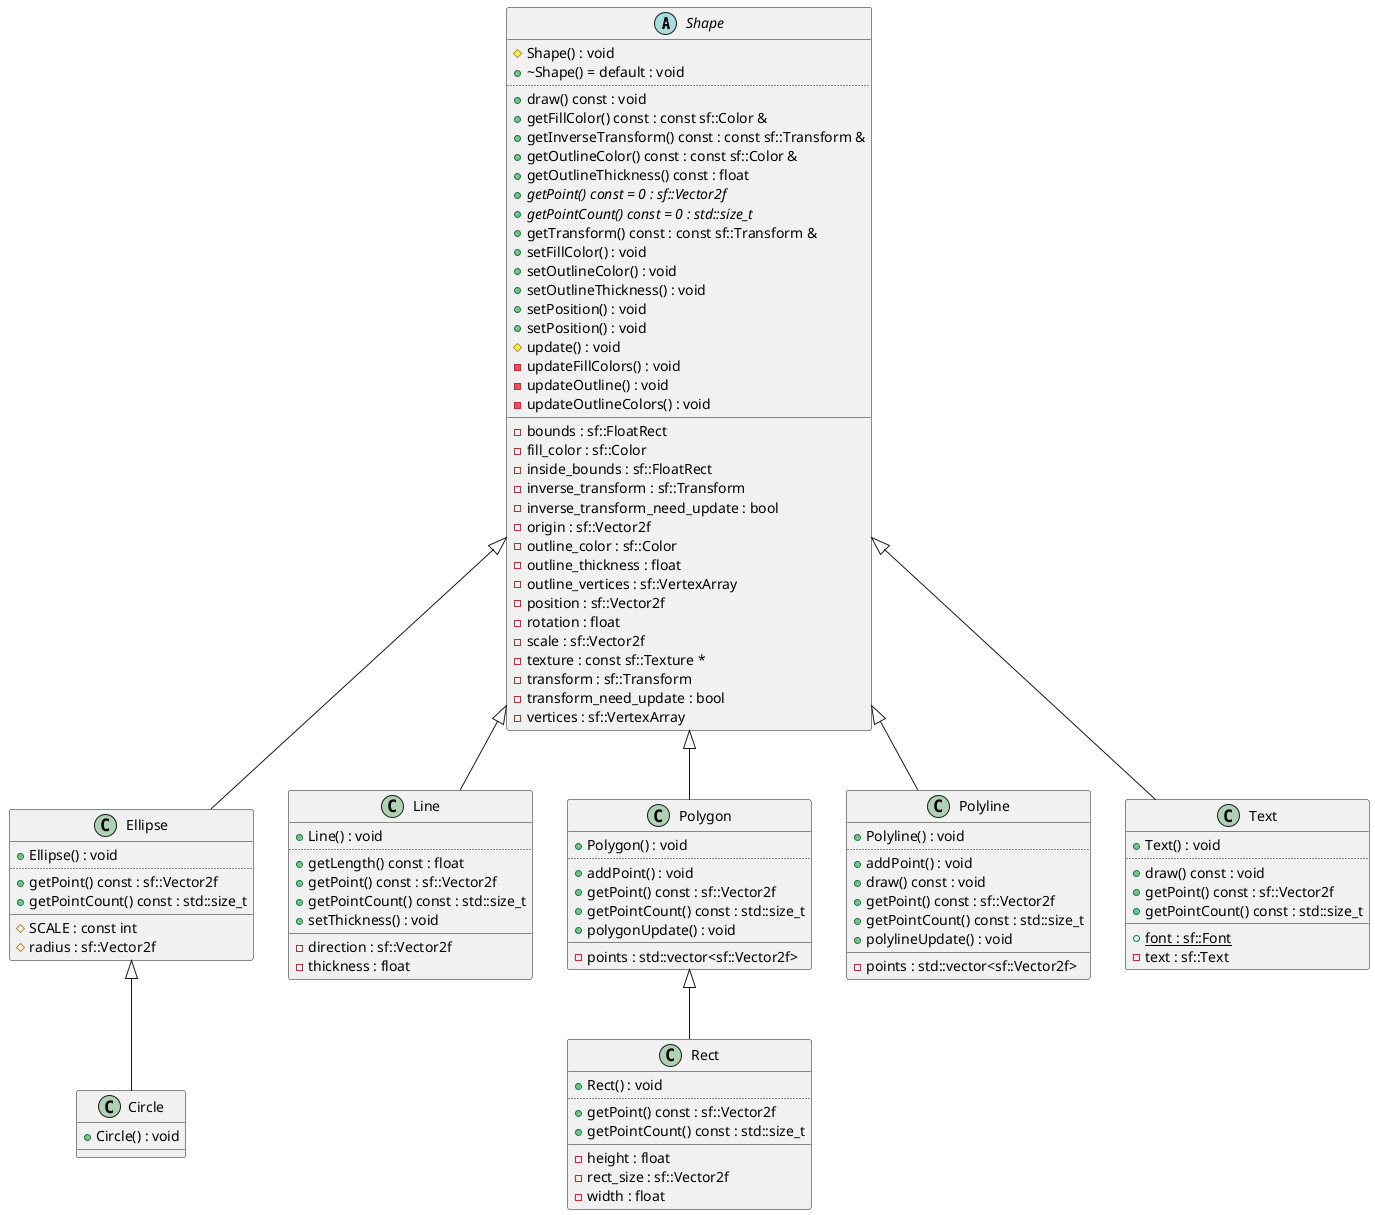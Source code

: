 @startuml
abstract "Shape" as C_0001672291103657734280
abstract C_0001672291103657734280 {
#Shape() : void
+~Shape() = default : void
..
+draw() const : void
+getFillColor() const : const sf::Color &
+getInverseTransform() const : const sf::Transform &
+getOutlineColor() const : const sf::Color &
+getOutlineThickness() const : float
{abstract} +getPoint() const = 0 : sf::Vector2f
{abstract} +getPointCount() const = 0 : std::size_t
+getTransform() const : const sf::Transform &
+setFillColor() : void
+setOutlineColor() : void
+setOutlineThickness() : void
+setPosition() : void
+setPosition() : void
#update() : void
-updateFillColors() : void
-updateOutline() : void
-updateOutlineColors() : void
__
-bounds : sf::FloatRect
-fill_color : sf::Color
-inside_bounds : sf::FloatRect
-inverse_transform : sf::Transform
-inverse_transform_need_update : bool
-origin : sf::Vector2f
-outline_color : sf::Color
-outline_thickness : float
-outline_vertices : sf::VertexArray
-position : sf::Vector2f
-rotation : float
-scale : sf::Vector2f
-texture : const sf::Texture *
-transform : sf::Transform
-transform_need_update : bool
-vertices : sf::VertexArray
}
class "Ellipse" as C_0000008382941311063885
class C_0000008382941311063885 {
+Ellipse() : void
..
+getPoint() const : sf::Vector2f
+getPointCount() const : std::size_t
__
#SCALE : const int
#radius : sf::Vector2f
}
class "Circle" as C_0001034450863184659349
class C_0001034450863184659349 {
+Circle() : void
__
}
class "Line" as C_0000446862122271229469
class C_0000446862122271229469 {
+Line() : void
..
+getLength() const : float
+getPoint() const : sf::Vector2f
+getPointCount() const : std::size_t
+setThickness() : void
__
-direction : sf::Vector2f
-thickness : float
}
class "Polygon" as C_0000359217836834441732
class C_0000359217836834441732 {
+Polygon() : void
..
+addPoint() : void
+getPoint() const : sf::Vector2f
+getPointCount() const : std::size_t
+polygonUpdate() : void
__
-points : std::vector<sf::Vector2f>
}
class "Polyline" as C_0001361390076764550325
class C_0001361390076764550325 {
+Polyline() : void
..
+addPoint() : void
+draw() const : void
+getPoint() const : sf::Vector2f
+getPointCount() const : std::size_t
+polylineUpdate() : void
__
-points : std::vector<sf::Vector2f>
}
class "Rect" as C_0001903790827945341156
class C_0001903790827945341156 {
+Rect() : void
..
+getPoint() const : sf::Vector2f
+getPointCount() const : std::size_t
__
-height : float
-rect_size : sf::Vector2f
-width : float
}
class "Text" as C_0001430338048021739765
class C_0001430338048021739765 {
+Text() : void
..
+draw() const : void
+getPoint() const : sf::Vector2f
+getPointCount() const : std::size_t
__
{static} +font : sf::Font
-text : sf::Text
}
C_0001672291103657734280 <|-- C_0000008382941311063885
C_0000008382941311063885 <|-- C_0001034450863184659349
C_0001672291103657734280 <|-- C_0000446862122271229469
C_0001672291103657734280 <|-- C_0000359217836834441732
C_0001672291103657734280 <|-- C_0001361390076764550325
C_0000359217836834441732 <|-- C_0001903790827945341156
C_0001672291103657734280 <|-- C_0001430338048021739765

'Generated with clang-uml, version 0.4.1
'LLVM version Ubuntu clang version 15.0.7
@enduml
